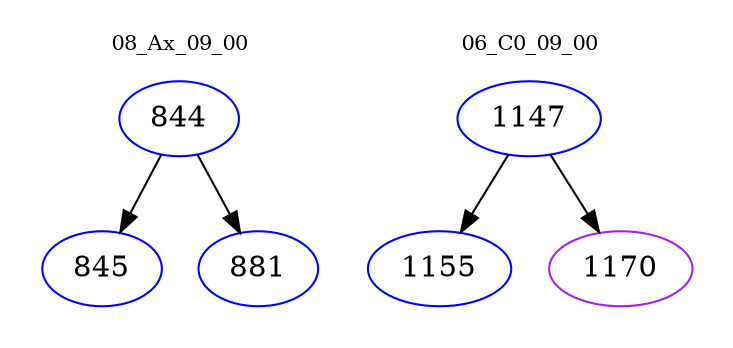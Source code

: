 digraph{
subgraph cluster_0 {
color = white
label = "08_Ax_09_00";
fontsize=10;
T0_844 [label="844", color="blue"]
T0_844 -> T0_845 [color="black"]
T0_845 [label="845", color="blue"]
T0_844 -> T0_881 [color="black"]
T0_881 [label="881", color="blue"]
}
subgraph cluster_1 {
color = white
label = "06_C0_09_00";
fontsize=10;
T1_1147 [label="1147", color="blue"]
T1_1147 -> T1_1155 [color="black"]
T1_1155 [label="1155", color="blue"]
T1_1147 -> T1_1170 [color="black"]
T1_1170 [label="1170", color="purple"]
}
}
